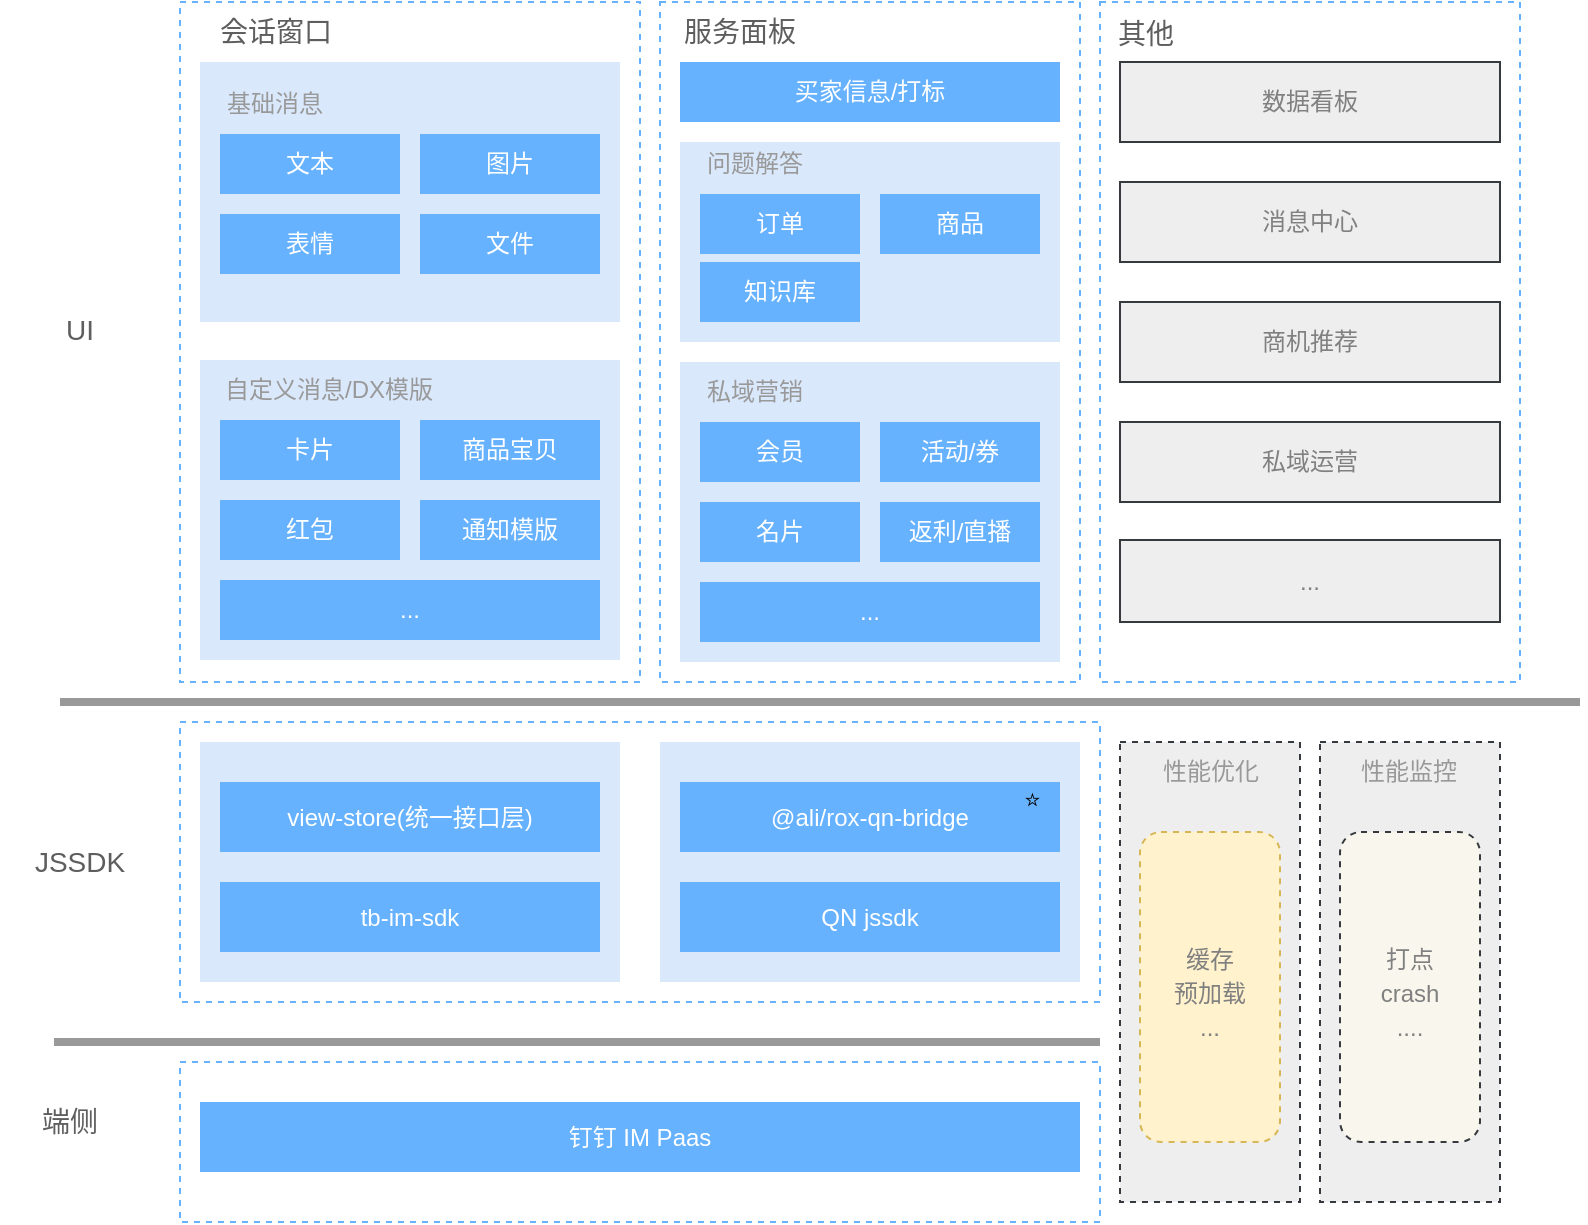 <mxfile version="16.2.7" type="github">
  <diagram id="9dK64Gs7onYfFGPoFXSR" name="第 1 页">
    <mxGraphModel dx="1298" dy="809" grid="1" gridSize="10" guides="1" tooltips="1" connect="1" arrows="1" fold="1" page="1" pageScale="1" pageWidth="827" pageHeight="1169" math="0" shadow="0">
      <root>
        <mxCell id="0" />
        <mxCell id="1" parent="0" />
        <mxCell id="kR91ONEozVQPjnB0ktHO-66" value="" style="rounded=0;whiteSpace=wrap;html=1;fillColor=#dae8fc;strokeColor=none;dashed=1;" parent="1" vertex="1">
          <mxGeometry x="140" y="370" width="210" height="120" as="geometry" />
        </mxCell>
        <mxCell id="kR91ONEozVQPjnB0ktHO-3" value="" style="rounded=0;whiteSpace=wrap;html=1;fillColor=none;strokeColor=#66B2FF;dashed=1;" parent="1" vertex="1">
          <mxGeometry x="370" width="210" height="340" as="geometry" />
        </mxCell>
        <mxCell id="kR91ONEozVQPjnB0ktHO-43" value="" style="rounded=0;whiteSpace=wrap;html=1;fillColor=#dae8fc;strokeColor=none;dashed=1;" parent="1" vertex="1">
          <mxGeometry x="380" y="70" width="190" height="100" as="geometry" />
        </mxCell>
        <mxCell id="kR91ONEozVQPjnB0ktHO-29" value="" style="rounded=0;whiteSpace=wrap;html=1;fillColor=none;strokeColor=#66B2FF;dashed=1;" parent="1" vertex="1">
          <mxGeometry x="590" width="210" height="340" as="geometry" />
        </mxCell>
        <mxCell id="kR91ONEozVQPjnB0ktHO-28" value="" style="rounded=0;whiteSpace=wrap;html=1;fillColor=none;strokeColor=#66B2FF;dashed=1;strokeWidth=1;" parent="1" vertex="1">
          <mxGeometry x="130" width="230" height="340" as="geometry" />
        </mxCell>
        <mxCell id="kR91ONEozVQPjnB0ktHO-14" value="" style="rounded=0;whiteSpace=wrap;html=1;fillColor=#dae8fc;strokeColor=none;dashed=1;" parent="1" vertex="1">
          <mxGeometry x="140" y="30" width="210" height="130" as="geometry" />
        </mxCell>
        <mxCell id="kR91ONEozVQPjnB0ktHO-1" value="文本" style="rounded=0;whiteSpace=wrap;html=1;strokeColor=none;fillColor=#66B2FF;fontColor=#ffffff;" parent="1" vertex="1">
          <mxGeometry x="150" y="66" width="90" height="30" as="geometry" />
        </mxCell>
        <mxCell id="kR91ONEozVQPjnB0ktHO-2" value="图片" style="rounded=0;whiteSpace=wrap;html=1;strokeColor=none;fillColor=#66B2FF;fontColor=#ffffff;" parent="1" vertex="1">
          <mxGeometry x="250" y="66" width="90" height="30" as="geometry" />
        </mxCell>
        <mxCell id="kR91ONEozVQPjnB0ktHO-4" value="表情" style="rounded=0;whiteSpace=wrap;html=1;strokeColor=none;fillColor=#66B2FF;fontColor=#ffffff;" parent="1" vertex="1">
          <mxGeometry x="150" y="106" width="90" height="30" as="geometry" />
        </mxCell>
        <mxCell id="kR91ONEozVQPjnB0ktHO-5" value="文件" style="rounded=0;whiteSpace=wrap;html=1;strokeColor=none;fillColor=#66B2FF;fontColor=#ffffff;" parent="1" vertex="1">
          <mxGeometry x="250" y="106" width="90" height="30" as="geometry" />
        </mxCell>
        <mxCell id="kR91ONEozVQPjnB0ktHO-6" value="" style="rounded=0;whiteSpace=wrap;html=1;fillColor=#dae8fc;strokeColor=none;dashed=1;" parent="1" vertex="1">
          <mxGeometry x="140" y="179" width="210" height="150" as="geometry" />
        </mxCell>
        <mxCell id="kR91ONEozVQPjnB0ktHO-7" value="自定义消息/DX模版" style="text;html=1;strokeColor=none;fillColor=none;align=center;verticalAlign=middle;whiteSpace=wrap;rounded=0;dashed=1;fontColor=#999999;" parent="1" vertex="1">
          <mxGeometry x="147.5" y="179" width="112.5" height="30" as="geometry" />
        </mxCell>
        <mxCell id="kR91ONEozVQPjnB0ktHO-8" value="卡片" style="rounded=0;whiteSpace=wrap;html=1;strokeColor=none;fillColor=#66B2FF;fontColor=#ffffff;" parent="1" vertex="1">
          <mxGeometry x="150" y="209" width="90" height="30" as="geometry" />
        </mxCell>
        <mxCell id="kR91ONEozVQPjnB0ktHO-9" value="商品宝贝" style="rounded=0;whiteSpace=wrap;html=1;strokeColor=none;fillColor=#66B2FF;fontColor=#ffffff;" parent="1" vertex="1">
          <mxGeometry x="250" y="209" width="90" height="30" as="geometry" />
        </mxCell>
        <mxCell id="kR91ONEozVQPjnB0ktHO-10" value="红包" style="rounded=0;whiteSpace=wrap;html=1;strokeColor=none;fillColor=#66B2FF;fontColor=#ffffff;" parent="1" vertex="1">
          <mxGeometry x="150" y="249" width="90" height="30" as="geometry" />
        </mxCell>
        <mxCell id="kR91ONEozVQPjnB0ktHO-11" value="通知模版" style="rounded=0;whiteSpace=wrap;html=1;strokeColor=none;fillColor=#66B2FF;fontColor=#ffffff;" parent="1" vertex="1">
          <mxGeometry x="250" y="249" width="90" height="30" as="geometry" />
        </mxCell>
        <mxCell id="kR91ONEozVQPjnB0ktHO-12" value="..." style="rounded=0;whiteSpace=wrap;html=1;strokeColor=none;fillColor=#66B2FF;fontColor=#ffffff;" parent="1" vertex="1">
          <mxGeometry x="150" y="289" width="190" height="30" as="geometry" />
        </mxCell>
        <mxCell id="kR91ONEozVQPjnB0ktHO-13" style="edgeStyle=orthogonalEdgeStyle;rounded=0;orthogonalLoop=1;jettySize=auto;html=1;exitX=0.5;exitY=1;exitDx=0;exitDy=0;fontColor=#999999;" parent="1" source="kR91ONEozVQPjnB0ktHO-6" target="kR91ONEozVQPjnB0ktHO-6" edge="1">
          <mxGeometry relative="1" as="geometry" />
        </mxCell>
        <mxCell id="kR91ONEozVQPjnB0ktHO-15" value="基础消息" style="text;html=1;strokeColor=none;fillColor=none;align=center;verticalAlign=middle;whiteSpace=wrap;rounded=0;dashed=1;fontColor=#999999;" parent="1" vertex="1">
          <mxGeometry x="140" y="36" width="75" height="30" as="geometry" />
        </mxCell>
        <mxCell id="kR91ONEozVQPjnB0ktHO-17" value="会话窗口" style="text;html=1;strokeColor=none;fillColor=none;align=center;verticalAlign=middle;whiteSpace=wrap;rounded=0;dashed=1;fontColor=#5E5E5E;fontSize=14;" parent="1" vertex="1">
          <mxGeometry x="147.5" width="60" height="30" as="geometry" />
        </mxCell>
        <mxCell id="kR91ONEozVQPjnB0ktHO-18" value="服务面板" style="text;html=1;strokeColor=none;fillColor=none;align=center;verticalAlign=middle;whiteSpace=wrap;rounded=0;dashed=1;fontColor=#5E5E5E;fontSize=14;" parent="1" vertex="1">
          <mxGeometry x="380" width="60" height="30" as="geometry" />
        </mxCell>
        <mxCell id="kR91ONEozVQPjnB0ktHO-19" value="买家信息/打标" style="rounded=0;whiteSpace=wrap;html=1;strokeColor=none;fillColor=#66B2FF;fontColor=#ffffff;" parent="1" vertex="1">
          <mxGeometry x="380" y="30" width="190" height="30" as="geometry" />
        </mxCell>
        <mxCell id="kR91ONEozVQPjnB0ktHO-21" value="" style="rounded=0;whiteSpace=wrap;html=1;fillColor=#dae8fc;strokeColor=none;dashed=1;" parent="1" vertex="1">
          <mxGeometry x="380" y="180" width="190" height="150" as="geometry" />
        </mxCell>
        <mxCell id="kR91ONEozVQPjnB0ktHO-22" value="私域营销" style="text;html=1;strokeColor=none;fillColor=none;align=center;verticalAlign=middle;whiteSpace=wrap;rounded=0;dashed=1;fontColor=#999999;" parent="1" vertex="1">
          <mxGeometry x="380" y="180" width="75" height="30" as="geometry" />
        </mxCell>
        <mxCell id="kR91ONEozVQPjnB0ktHO-23" value="订单" style="rounded=0;whiteSpace=wrap;html=1;strokeColor=none;fillColor=#66B2FF;fontColor=#ffffff;" parent="1" vertex="1">
          <mxGeometry x="390" y="96" width="80" height="30" as="geometry" />
        </mxCell>
        <mxCell id="kR91ONEozVQPjnB0ktHO-24" value="商品" style="rounded=0;whiteSpace=wrap;html=1;strokeColor=none;fillColor=#66B2FF;fontColor=#ffffff;" parent="1" vertex="1">
          <mxGeometry x="480" y="96" width="80" height="30" as="geometry" />
        </mxCell>
        <mxCell id="kR91ONEozVQPjnB0ktHO-25" value="会员" style="rounded=0;whiteSpace=wrap;html=1;strokeColor=none;fillColor=#66B2FF;fontColor=#ffffff;" parent="1" vertex="1">
          <mxGeometry x="390" y="210" width="80" height="30" as="geometry" />
        </mxCell>
        <mxCell id="kR91ONEozVQPjnB0ktHO-27" value="..." style="rounded=0;whiteSpace=wrap;html=1;strokeColor=none;fillColor=#66B2FF;fontColor=#ffffff;" parent="1" vertex="1">
          <mxGeometry x="390" y="290" width="170" height="30" as="geometry" />
        </mxCell>
        <mxCell id="kR91ONEozVQPjnB0ktHO-30" value="其他" style="text;html=1;strokeColor=none;fillColor=none;align=center;verticalAlign=middle;whiteSpace=wrap;rounded=0;dashed=1;fontColor=#5E5E5E;fontSize=14;" parent="1" vertex="1">
          <mxGeometry x="583" y="1" width="60" height="30" as="geometry" />
        </mxCell>
        <mxCell id="kR91ONEozVQPjnB0ktHO-31" value="数据看板" style="rounded=0;whiteSpace=wrap;html=1;strokeColor=#36393d;fillColor=#eeeeee;fontColor=#808080;" parent="1" vertex="1">
          <mxGeometry x="600" y="30" width="190" height="40" as="geometry" />
        </mxCell>
        <mxCell id="kR91ONEozVQPjnB0ktHO-33" value="名片" style="rounded=0;whiteSpace=wrap;html=1;strokeColor=none;fillColor=#66B2FF;fontColor=#ffffff;" parent="1" vertex="1">
          <mxGeometry x="390" y="250" width="80" height="30" as="geometry" />
        </mxCell>
        <mxCell id="kR91ONEozVQPjnB0ktHO-35" value="..." style="rounded=0;whiteSpace=wrap;html=1;strokeColor=#36393d;fillColor=#eeeeee;fontColor=#808080;" parent="1" vertex="1">
          <mxGeometry x="600" y="269" width="190" height="41" as="geometry" />
        </mxCell>
        <mxCell id="kR91ONEozVQPjnB0ktHO-36" value="消息中心" style="rounded=0;whiteSpace=wrap;html=1;strokeColor=#36393d;fillColor=#eeeeee;fontColor=#808080;" parent="1" vertex="1">
          <mxGeometry x="600" y="90" width="190" height="40" as="geometry" />
        </mxCell>
        <mxCell id="kR91ONEozVQPjnB0ktHO-37" value="" style="endArrow=none;html=1;rounded=0;fontSize=14;fontColor=#5E5E5E;strokeWidth=4;strokeColor=#999999;" parent="1" edge="1">
          <mxGeometry width="50" height="50" relative="1" as="geometry">
            <mxPoint x="70" y="350" as="sourcePoint" />
            <mxPoint x="830" y="350" as="targetPoint" />
          </mxGeometry>
        </mxCell>
        <mxCell id="kR91ONEozVQPjnB0ktHO-40" value="活动/券" style="rounded=0;whiteSpace=wrap;html=1;strokeColor=none;fillColor=#66B2FF;fontColor=#ffffff;" parent="1" vertex="1">
          <mxGeometry x="480" y="210" width="80" height="30" as="geometry" />
        </mxCell>
        <mxCell id="kR91ONEozVQPjnB0ktHO-41" value="返利/直播" style="rounded=0;whiteSpace=wrap;html=1;strokeColor=none;fillColor=#66B2FF;fontColor=#ffffff;" parent="1" vertex="1">
          <mxGeometry x="480" y="250" width="80" height="30" as="geometry" />
        </mxCell>
        <mxCell id="kR91ONEozVQPjnB0ktHO-42" value="知识库" style="rounded=0;whiteSpace=wrap;html=1;strokeColor=none;fillColor=#66B2FF;fontColor=#ffffff;" parent="1" vertex="1">
          <mxGeometry x="390" y="130" width="80" height="30" as="geometry" />
        </mxCell>
        <mxCell id="kR91ONEozVQPjnB0ktHO-45" value="问题解答" style="text;html=1;strokeColor=none;fillColor=none;align=center;verticalAlign=middle;whiteSpace=wrap;rounded=0;dashed=1;fontColor=#999999;" parent="1" vertex="1">
          <mxGeometry x="380" y="66" width="75" height="30" as="geometry" />
        </mxCell>
        <mxCell id="kR91ONEozVQPjnB0ktHO-49" value="商机推荐" style="rounded=0;whiteSpace=wrap;html=1;strokeColor=#36393d;fillColor=#eeeeee;fontColor=#808080;" parent="1" vertex="1">
          <mxGeometry x="600" y="150" width="190" height="40" as="geometry" />
        </mxCell>
        <mxCell id="kR91ONEozVQPjnB0ktHO-52" value="" style="rounded=0;whiteSpace=wrap;html=1;fillColor=none;strokeColor=#66B2FF;dashed=1;strokeWidth=1;" parent="1" vertex="1">
          <mxGeometry x="130" y="360" width="460" height="140" as="geometry" />
        </mxCell>
        <mxCell id="kR91ONEozVQPjnB0ktHO-54" value="" style="rounded=0;whiteSpace=wrap;html=1;fillColor=#dae8fc;strokeColor=none;dashed=1;" parent="1" vertex="1">
          <mxGeometry x="370" y="370" width="210" height="120" as="geometry" />
        </mxCell>
        <mxCell id="kR91ONEozVQPjnB0ktHO-56" value="UI" style="text;html=1;strokeColor=none;fillColor=none;align=center;verticalAlign=middle;whiteSpace=wrap;rounded=0;dashed=1;fontSize=14;fontColor=#5E5E5E;" parent="1" vertex="1">
          <mxGeometry x="50" y="149" width="60" height="30" as="geometry" />
        </mxCell>
        <mxCell id="kR91ONEozVQPjnB0ktHO-57" value="JSSDK" style="text;html=1;strokeColor=none;fillColor=none;align=center;verticalAlign=middle;whiteSpace=wrap;rounded=0;dashed=1;fontSize=14;fontColor=#5E5E5E;" parent="1" vertex="1">
          <mxGeometry x="50" y="415" width="60" height="30" as="geometry" />
        </mxCell>
        <mxCell id="kR91ONEozVQPjnB0ktHO-58" value="" style="endArrow=none;html=1;rounded=0;fontSize=14;fontColor=#5E5E5E;strokeWidth=4;strokeColor=#999999;" parent="1" edge="1">
          <mxGeometry width="50" height="50" relative="1" as="geometry">
            <mxPoint x="67" y="520" as="sourcePoint" />
            <mxPoint x="590" y="520" as="targetPoint" />
          </mxGeometry>
        </mxCell>
        <mxCell id="kR91ONEozVQPjnB0ktHO-59" value="端侧" style="text;html=1;strokeColor=none;fillColor=none;align=center;verticalAlign=middle;whiteSpace=wrap;rounded=0;dashed=1;fontSize=14;fontColor=#5E5E5E;" parent="1" vertex="1">
          <mxGeometry x="40" y="545" width="70" height="30" as="geometry" />
        </mxCell>
        <mxCell id="kR91ONEozVQPjnB0ktHO-60" value="" style="rounded=0;whiteSpace=wrap;html=1;fillColor=none;strokeColor=#66B2FF;dashed=1;strokeWidth=1;" parent="1" vertex="1">
          <mxGeometry x="130" y="530" width="460" height="80" as="geometry" />
        </mxCell>
        <mxCell id="kR91ONEozVQPjnB0ktHO-62" value="钉钉 IM Paas" style="rounded=0;whiteSpace=wrap;html=1;strokeColor=none;fillColor=#66B2FF;fontColor=#ffffff;" parent="1" vertex="1">
          <mxGeometry x="140" y="550" width="440" height="35" as="geometry" />
        </mxCell>
        <mxCell id="kR91ONEozVQPjnB0ktHO-63" value="QN jssdk" style="rounded=0;whiteSpace=wrap;html=1;strokeColor=none;fillColor=#66B2FF;fontColor=#ffffff;" parent="1" vertex="1">
          <mxGeometry x="380" y="440" width="190" height="35" as="geometry" />
        </mxCell>
        <mxCell id="kR91ONEozVQPjnB0ktHO-64" value="@ali/rox-qn-bridge" style="rounded=0;whiteSpace=wrap;html=1;strokeColor=none;fillColor=#66B2FF;fontColor=#ffffff;" parent="1" vertex="1">
          <mxGeometry x="380" y="390" width="190" height="35" as="geometry" />
        </mxCell>
        <mxCell id="kR91ONEozVQPjnB0ktHO-68" value="tb-im-sdk" style="rounded=0;whiteSpace=wrap;html=1;strokeColor=none;fillColor=#66B2FF;fontColor=#ffffff;" parent="1" vertex="1">
          <mxGeometry x="150" y="440" width="190" height="35" as="geometry" />
        </mxCell>
        <mxCell id="kR91ONEozVQPjnB0ktHO-69" value="view-store(统一接口层)" style="rounded=0;whiteSpace=wrap;html=1;strokeColor=none;fillColor=#66B2FF;fontColor=#ffffff;" parent="1" vertex="1">
          <mxGeometry x="150" y="390" width="190" height="35" as="geometry" />
        </mxCell>
        <mxCell id="kR91ONEozVQPjnB0ktHO-72" value="" style="rounded=0;whiteSpace=wrap;html=1;dashed=1;fontSize=14;strokeColor=#36393d;strokeWidth=1;fillColor=#eeeeee;" parent="1" vertex="1">
          <mxGeometry x="600" y="370" width="90" height="230" as="geometry" />
        </mxCell>
        <mxCell id="kR91ONEozVQPjnB0ktHO-74" value="" style="rounded=0;whiteSpace=wrap;html=1;dashed=1;fontSize=14;strokeColor=#36393d;strokeWidth=1;fillColor=#eeeeee;" parent="1" vertex="1">
          <mxGeometry x="700" y="370" width="90" height="230" as="geometry" />
        </mxCell>
        <mxCell id="kR91ONEozVQPjnB0ktHO-75" value="性能优化" style="text;html=1;strokeColor=none;fillColor=none;align=center;verticalAlign=middle;whiteSpace=wrap;rounded=0;dashed=1;fontColor=#999999;" parent="1" vertex="1">
          <mxGeometry x="607.5" y="370" width="75" height="30" as="geometry" />
        </mxCell>
        <mxCell id="kR91ONEozVQPjnB0ktHO-76" value="性能监控" style="text;html=1;strokeColor=none;fillColor=none;align=center;verticalAlign=middle;whiteSpace=wrap;rounded=0;dashed=1;fontColor=#999999;" parent="1" vertex="1">
          <mxGeometry x="707.5" y="370" width="72.5" height="30" as="geometry" />
        </mxCell>
        <mxCell id="kR91ONEozVQPjnB0ktHO-78" value="" style="rounded=1;whiteSpace=wrap;html=1;dashed=1;fontSize=14;strokeColor=#d6b656;strokeWidth=1;fillColor=#fff2cc;" parent="1" vertex="1">
          <mxGeometry x="610" y="415" width="70" height="155" as="geometry" />
        </mxCell>
        <mxCell id="kR91ONEozVQPjnB0ktHO-79" value="" style="rounded=1;whiteSpace=wrap;html=1;dashed=1;fontSize=14;strokeColor=#36393d;strokeWidth=1;fillColor=#f9f7ed;" parent="1" vertex="1">
          <mxGeometry x="710" y="415" width="70" height="155" as="geometry" />
        </mxCell>
        <mxCell id="kR91ONEozVQPjnB0ktHO-80" value="&lt;font style=&quot;font-size: 12px&quot;&gt;缓存&lt;br&gt;预加载&lt;br&gt;...&lt;br&gt;&lt;/font&gt;" style="text;html=1;strokeColor=none;fillColor=none;align=center;verticalAlign=middle;whiteSpace=wrap;rounded=0;dashed=1;fontSize=14;fontColor=#808080;" parent="1" vertex="1">
          <mxGeometry x="615" y="430" width="60" height="130" as="geometry" />
        </mxCell>
        <mxCell id="kR91ONEozVQPjnB0ktHO-81" value="&lt;font style=&quot;font-size: 12px&quot;&gt;打点&lt;br&gt;crash&lt;br&gt;....&lt;br&gt;&lt;/font&gt;" style="text;html=1;strokeColor=none;fillColor=none;align=center;verticalAlign=middle;whiteSpace=wrap;rounded=0;dashed=1;fontSize=14;fontColor=#808080;" parent="1" vertex="1">
          <mxGeometry x="715" y="430" width="60" height="130" as="geometry" />
        </mxCell>
        <mxCell id="GXYFHtDAFgVKujwmE8Ri-1" value="⭐️" style="text;whiteSpace=wrap;html=1;" vertex="1" parent="1">
          <mxGeometry x="550" y="385" width="20" height="30" as="geometry" />
        </mxCell>
        <mxCell id="GXYFHtDAFgVKujwmE8Ri-2" value="私域运营" style="rounded=0;whiteSpace=wrap;html=1;strokeColor=#36393d;fillColor=#eeeeee;fontColor=#808080;" vertex="1" parent="1">
          <mxGeometry x="600" y="210" width="190" height="40" as="geometry" />
        </mxCell>
      </root>
    </mxGraphModel>
  </diagram>
</mxfile>
